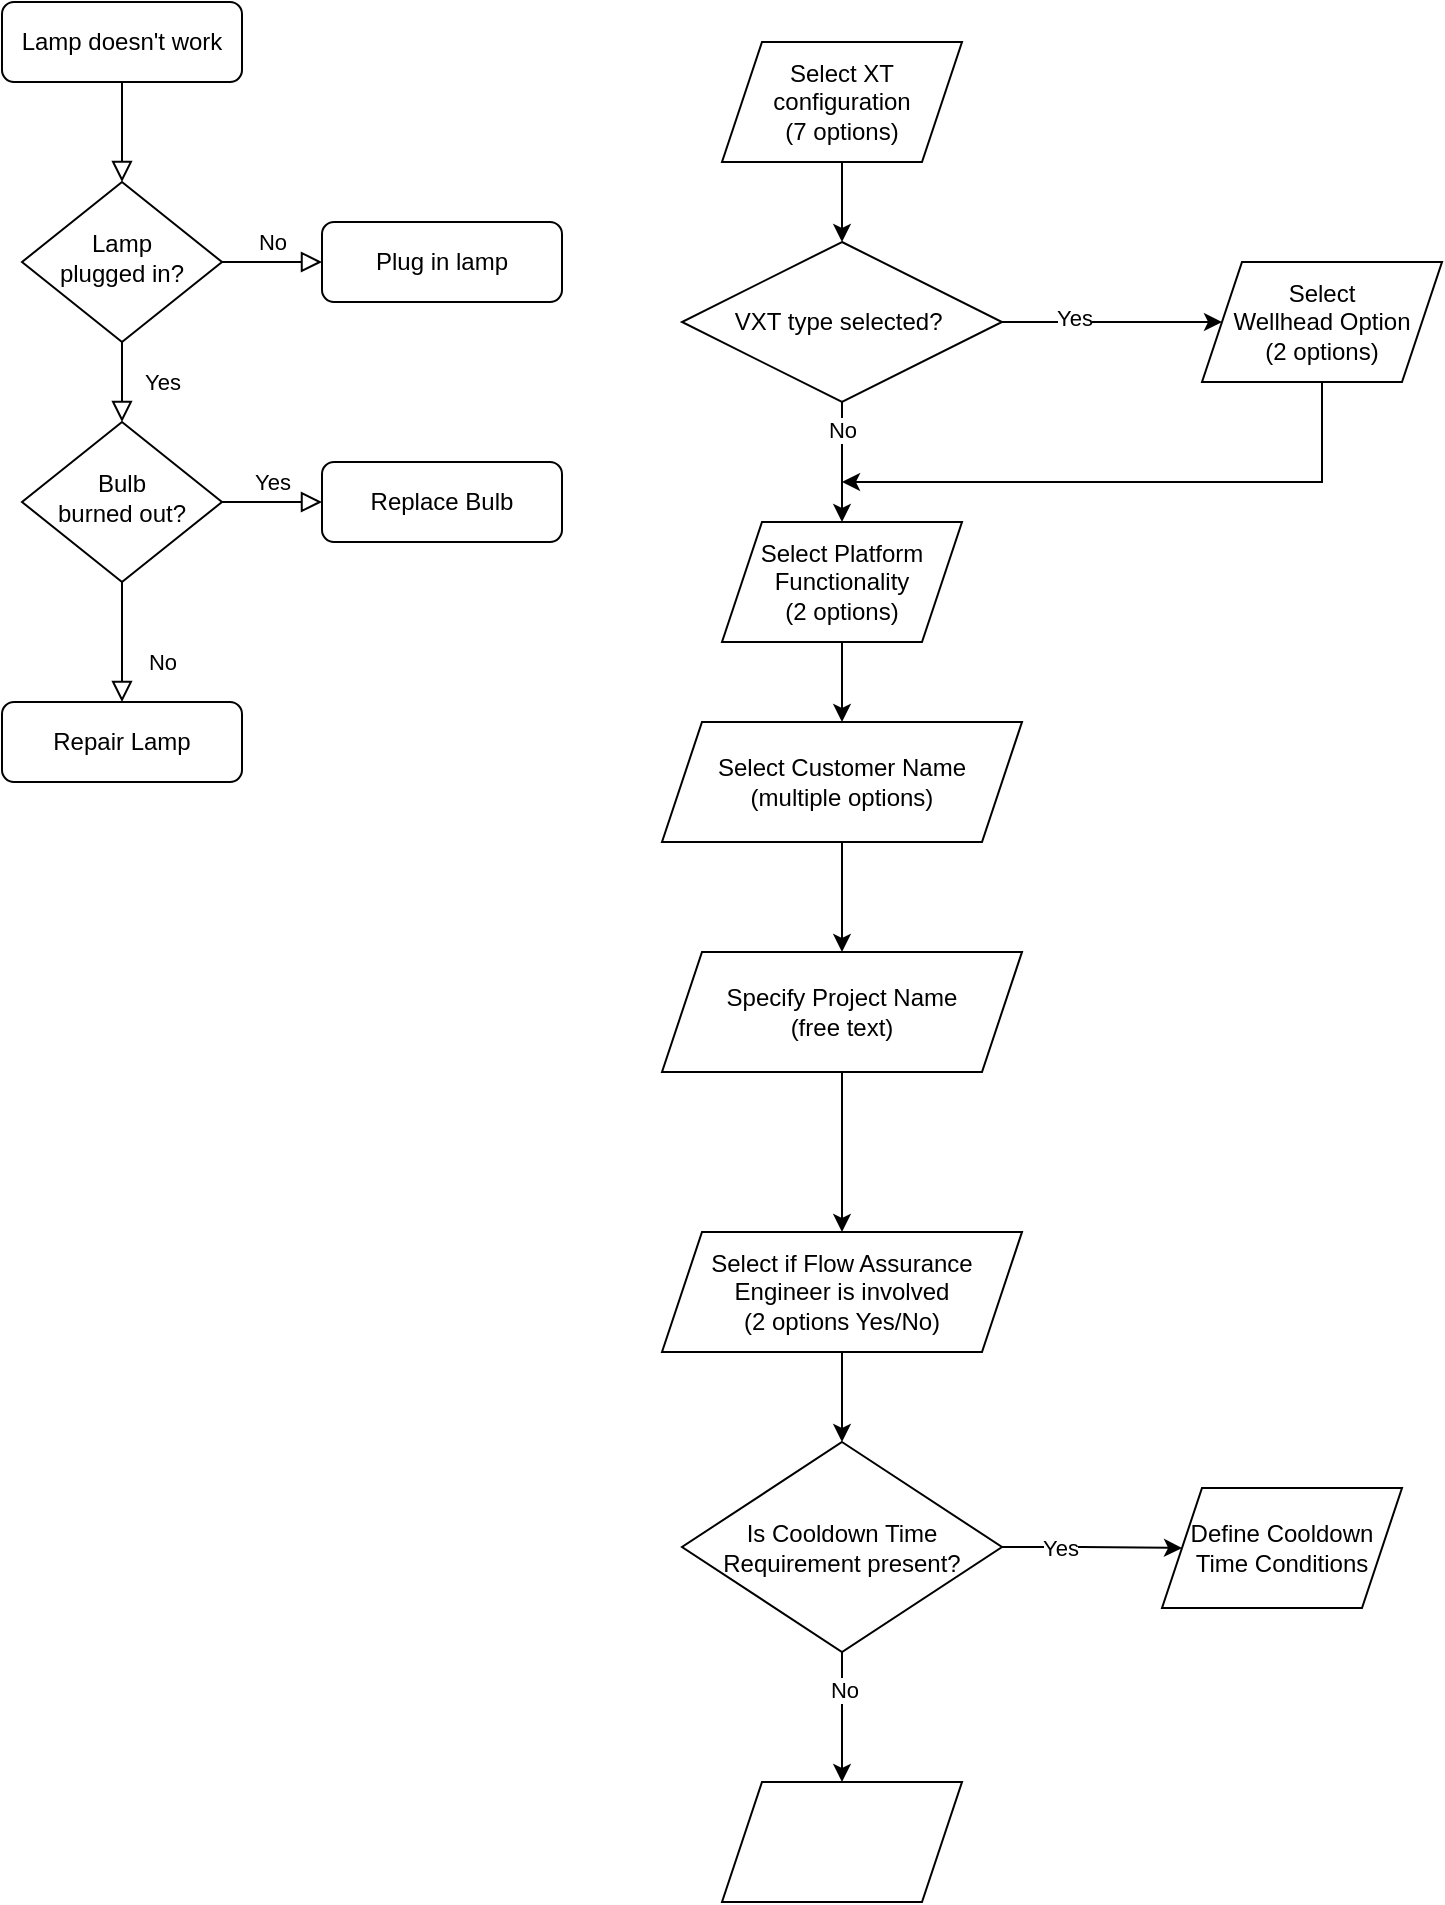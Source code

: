 <mxfile version="22.1.2" type="github">
  <diagram id="C5RBs43oDa-KdzZeNtuy" name="Page-1">
    <mxGraphModel dx="1038" dy="603" grid="1" gridSize="10" guides="1" tooltips="1" connect="1" arrows="1" fold="1" page="1" pageScale="1" pageWidth="827" pageHeight="1169" math="0" shadow="0">
      <root>
        <mxCell id="WIyWlLk6GJQsqaUBKTNV-0" />
        <mxCell id="WIyWlLk6GJQsqaUBKTNV-1" parent="WIyWlLk6GJQsqaUBKTNV-0" />
        <mxCell id="WIyWlLk6GJQsqaUBKTNV-2" value="" style="rounded=0;html=1;jettySize=auto;orthogonalLoop=1;fontSize=11;endArrow=block;endFill=0;endSize=8;strokeWidth=1;shadow=0;labelBackgroundColor=none;edgeStyle=orthogonalEdgeStyle;" parent="WIyWlLk6GJQsqaUBKTNV-1" source="WIyWlLk6GJQsqaUBKTNV-3" target="WIyWlLk6GJQsqaUBKTNV-6" edge="1">
          <mxGeometry relative="1" as="geometry" />
        </mxCell>
        <mxCell id="WIyWlLk6GJQsqaUBKTNV-3" value="Lamp doesn&#39;t work" style="rounded=1;whiteSpace=wrap;html=1;fontSize=12;glass=0;strokeWidth=1;shadow=0;" parent="WIyWlLk6GJQsqaUBKTNV-1" vertex="1">
          <mxGeometry x="160" y="80" width="120" height="40" as="geometry" />
        </mxCell>
        <mxCell id="WIyWlLk6GJQsqaUBKTNV-4" value="Yes" style="rounded=0;html=1;jettySize=auto;orthogonalLoop=1;fontSize=11;endArrow=block;endFill=0;endSize=8;strokeWidth=1;shadow=0;labelBackgroundColor=none;edgeStyle=orthogonalEdgeStyle;" parent="WIyWlLk6GJQsqaUBKTNV-1" source="WIyWlLk6GJQsqaUBKTNV-6" target="WIyWlLk6GJQsqaUBKTNV-10" edge="1">
          <mxGeometry y="20" relative="1" as="geometry">
            <mxPoint as="offset" />
          </mxGeometry>
        </mxCell>
        <mxCell id="WIyWlLk6GJQsqaUBKTNV-5" value="No" style="edgeStyle=orthogonalEdgeStyle;rounded=0;html=1;jettySize=auto;orthogonalLoop=1;fontSize=11;endArrow=block;endFill=0;endSize=8;strokeWidth=1;shadow=0;labelBackgroundColor=none;" parent="WIyWlLk6GJQsqaUBKTNV-1" source="WIyWlLk6GJQsqaUBKTNV-6" target="WIyWlLk6GJQsqaUBKTNV-7" edge="1">
          <mxGeometry y="10" relative="1" as="geometry">
            <mxPoint as="offset" />
          </mxGeometry>
        </mxCell>
        <mxCell id="WIyWlLk6GJQsqaUBKTNV-6" value="Lamp&lt;br&gt;plugged in?" style="rhombus;whiteSpace=wrap;html=1;shadow=0;fontFamily=Helvetica;fontSize=12;align=center;strokeWidth=1;spacing=6;spacingTop=-4;" parent="WIyWlLk6GJQsqaUBKTNV-1" vertex="1">
          <mxGeometry x="170" y="170" width="100" height="80" as="geometry" />
        </mxCell>
        <mxCell id="WIyWlLk6GJQsqaUBKTNV-7" value="Plug in lamp" style="rounded=1;whiteSpace=wrap;html=1;fontSize=12;glass=0;strokeWidth=1;shadow=0;" parent="WIyWlLk6GJQsqaUBKTNV-1" vertex="1">
          <mxGeometry x="320" y="190" width="120" height="40" as="geometry" />
        </mxCell>
        <mxCell id="WIyWlLk6GJQsqaUBKTNV-8" value="No" style="rounded=0;html=1;jettySize=auto;orthogonalLoop=1;fontSize=11;endArrow=block;endFill=0;endSize=8;strokeWidth=1;shadow=0;labelBackgroundColor=none;edgeStyle=orthogonalEdgeStyle;" parent="WIyWlLk6GJQsqaUBKTNV-1" source="WIyWlLk6GJQsqaUBKTNV-10" target="WIyWlLk6GJQsqaUBKTNV-11" edge="1">
          <mxGeometry x="0.333" y="20" relative="1" as="geometry">
            <mxPoint as="offset" />
          </mxGeometry>
        </mxCell>
        <mxCell id="WIyWlLk6GJQsqaUBKTNV-9" value="Yes" style="edgeStyle=orthogonalEdgeStyle;rounded=0;html=1;jettySize=auto;orthogonalLoop=1;fontSize=11;endArrow=block;endFill=0;endSize=8;strokeWidth=1;shadow=0;labelBackgroundColor=none;" parent="WIyWlLk6GJQsqaUBKTNV-1" source="WIyWlLk6GJQsqaUBKTNV-10" target="WIyWlLk6GJQsqaUBKTNV-12" edge="1">
          <mxGeometry y="10" relative="1" as="geometry">
            <mxPoint as="offset" />
          </mxGeometry>
        </mxCell>
        <mxCell id="WIyWlLk6GJQsqaUBKTNV-10" value="Bulb&lt;br&gt;burned out?" style="rhombus;whiteSpace=wrap;html=1;shadow=0;fontFamily=Helvetica;fontSize=12;align=center;strokeWidth=1;spacing=6;spacingTop=-4;" parent="WIyWlLk6GJQsqaUBKTNV-1" vertex="1">
          <mxGeometry x="170" y="290" width="100" height="80" as="geometry" />
        </mxCell>
        <mxCell id="WIyWlLk6GJQsqaUBKTNV-11" value="Repair Lamp" style="rounded=1;whiteSpace=wrap;html=1;fontSize=12;glass=0;strokeWidth=1;shadow=0;" parent="WIyWlLk6GJQsqaUBKTNV-1" vertex="1">
          <mxGeometry x="160" y="430" width="120" height="40" as="geometry" />
        </mxCell>
        <mxCell id="WIyWlLk6GJQsqaUBKTNV-12" value="Replace Bulb" style="rounded=1;whiteSpace=wrap;html=1;fontSize=12;glass=0;strokeWidth=1;shadow=0;" parent="WIyWlLk6GJQsqaUBKTNV-1" vertex="1">
          <mxGeometry x="320" y="310" width="120" height="40" as="geometry" />
        </mxCell>
        <mxCell id="nL7egWIAGky8Ws3KJtJu-5" value="" style="edgeStyle=orthogonalEdgeStyle;rounded=0;orthogonalLoop=1;jettySize=auto;html=1;" edge="1" parent="WIyWlLk6GJQsqaUBKTNV-1" source="nL7egWIAGky8Ws3KJtJu-0" target="nL7egWIAGky8Ws3KJtJu-4">
          <mxGeometry relative="1" as="geometry" />
        </mxCell>
        <mxCell id="nL7egWIAGky8Ws3KJtJu-0" value="Select XT configuration&lt;br&gt;(7 options)" style="shape=parallelogram;perimeter=parallelogramPerimeter;whiteSpace=wrap;html=1;fixedSize=1;" vertex="1" parent="WIyWlLk6GJQsqaUBKTNV-1">
          <mxGeometry x="520" y="100" width="120" height="60" as="geometry" />
        </mxCell>
        <mxCell id="nL7egWIAGky8Ws3KJtJu-13" value="" style="edgeStyle=orthogonalEdgeStyle;rounded=0;orthogonalLoop=1;jettySize=auto;html=1;" edge="1" parent="WIyWlLk6GJQsqaUBKTNV-1" source="nL7egWIAGky8Ws3KJtJu-1" target="nL7egWIAGky8Ws3KJtJu-12">
          <mxGeometry relative="1" as="geometry" />
        </mxCell>
        <mxCell id="nL7egWIAGky8Ws3KJtJu-1" value="Select Platform Functionality &lt;br&gt;(2 options)" style="shape=parallelogram;perimeter=parallelogramPerimeter;whiteSpace=wrap;html=1;fixedSize=1;" vertex="1" parent="WIyWlLk6GJQsqaUBKTNV-1">
          <mxGeometry x="520" y="340" width="120" height="60" as="geometry" />
        </mxCell>
        <mxCell id="nL7egWIAGky8Ws3KJtJu-7" value="" style="edgeStyle=orthogonalEdgeStyle;rounded=0;orthogonalLoop=1;jettySize=auto;html=1;" edge="1" parent="WIyWlLk6GJQsqaUBKTNV-1" source="nL7egWIAGky8Ws3KJtJu-4" target="nL7egWIAGky8Ws3KJtJu-6">
          <mxGeometry relative="1" as="geometry" />
        </mxCell>
        <mxCell id="nL7egWIAGky8Ws3KJtJu-10" value="Yes" style="edgeLabel;html=1;align=center;verticalAlign=middle;resizable=0;points=[];" vertex="1" connectable="0" parent="nL7egWIAGky8Ws3KJtJu-7">
          <mxGeometry x="-0.345" y="2" relative="1" as="geometry">
            <mxPoint as="offset" />
          </mxGeometry>
        </mxCell>
        <mxCell id="nL7egWIAGky8Ws3KJtJu-8" style="edgeStyle=orthogonalEdgeStyle;rounded=0;orthogonalLoop=1;jettySize=auto;html=1;entryX=0.5;entryY=0;entryDx=0;entryDy=0;" edge="1" parent="WIyWlLk6GJQsqaUBKTNV-1" source="nL7egWIAGky8Ws3KJtJu-4" target="nL7egWIAGky8Ws3KJtJu-1">
          <mxGeometry relative="1" as="geometry" />
        </mxCell>
        <mxCell id="nL7egWIAGky8Ws3KJtJu-11" value="No" style="edgeLabel;html=1;align=center;verticalAlign=middle;resizable=0;points=[];" vertex="1" connectable="0" parent="nL7egWIAGky8Ws3KJtJu-8">
          <mxGeometry x="-0.552" relative="1" as="geometry">
            <mxPoint as="offset" />
          </mxGeometry>
        </mxCell>
        <mxCell id="nL7egWIAGky8Ws3KJtJu-4" value="VXT type selected?&amp;nbsp;" style="rhombus;whiteSpace=wrap;html=1;" vertex="1" parent="WIyWlLk6GJQsqaUBKTNV-1">
          <mxGeometry x="500" y="200" width="160" height="80" as="geometry" />
        </mxCell>
        <mxCell id="nL7egWIAGky8Ws3KJtJu-9" style="edgeStyle=orthogonalEdgeStyle;rounded=0;orthogonalLoop=1;jettySize=auto;html=1;" edge="1" parent="WIyWlLk6GJQsqaUBKTNV-1" source="nL7egWIAGky8Ws3KJtJu-6">
          <mxGeometry relative="1" as="geometry">
            <mxPoint x="580" y="320" as="targetPoint" />
            <Array as="points">
              <mxPoint x="820" y="320" />
              <mxPoint x="580" y="320" />
            </Array>
          </mxGeometry>
        </mxCell>
        <mxCell id="nL7egWIAGky8Ws3KJtJu-6" value="Select &lt;br&gt;Wellhead Option&lt;br&gt;(2 options)" style="shape=parallelogram;perimeter=parallelogramPerimeter;whiteSpace=wrap;html=1;fixedSize=1;" vertex="1" parent="WIyWlLk6GJQsqaUBKTNV-1">
          <mxGeometry x="760" y="210" width="120" height="60" as="geometry" />
        </mxCell>
        <mxCell id="nL7egWIAGky8Ws3KJtJu-15" value="" style="edgeStyle=orthogonalEdgeStyle;rounded=0;orthogonalLoop=1;jettySize=auto;html=1;" edge="1" parent="WIyWlLk6GJQsqaUBKTNV-1" source="nL7egWIAGky8Ws3KJtJu-12" target="nL7egWIAGky8Ws3KJtJu-14">
          <mxGeometry relative="1" as="geometry" />
        </mxCell>
        <mxCell id="nL7egWIAGky8Ws3KJtJu-12" value="Select Customer Name&lt;br&gt;(multiple options)" style="shape=parallelogram;perimeter=parallelogramPerimeter;whiteSpace=wrap;html=1;fixedSize=1;" vertex="1" parent="WIyWlLk6GJQsqaUBKTNV-1">
          <mxGeometry x="490" y="440" width="180" height="60" as="geometry" />
        </mxCell>
        <mxCell id="nL7egWIAGky8Ws3KJtJu-17" value="" style="edgeStyle=orthogonalEdgeStyle;rounded=0;orthogonalLoop=1;jettySize=auto;html=1;" edge="1" parent="WIyWlLk6GJQsqaUBKTNV-1" source="nL7egWIAGky8Ws3KJtJu-14" target="nL7egWIAGky8Ws3KJtJu-16">
          <mxGeometry relative="1" as="geometry" />
        </mxCell>
        <mxCell id="nL7egWIAGky8Ws3KJtJu-14" value="Specify Project Name &lt;br&gt;(free text)" style="shape=parallelogram;perimeter=parallelogramPerimeter;whiteSpace=wrap;html=1;fixedSize=1;" vertex="1" parent="WIyWlLk6GJQsqaUBKTNV-1">
          <mxGeometry x="490" y="555" width="180" height="60" as="geometry" />
        </mxCell>
        <mxCell id="nL7egWIAGky8Ws3KJtJu-19" value="" style="edgeStyle=orthogonalEdgeStyle;rounded=0;orthogonalLoop=1;jettySize=auto;html=1;" edge="1" parent="WIyWlLk6GJQsqaUBKTNV-1" source="nL7egWIAGky8Ws3KJtJu-16" target="nL7egWIAGky8Ws3KJtJu-18">
          <mxGeometry relative="1" as="geometry" />
        </mxCell>
        <mxCell id="nL7egWIAGky8Ws3KJtJu-16" value="Select if Flow Assurance Engineer is involved&lt;br&gt;(2 options Yes/No)" style="shape=parallelogram;perimeter=parallelogramPerimeter;whiteSpace=wrap;html=1;fixedSize=1;" vertex="1" parent="WIyWlLk6GJQsqaUBKTNV-1">
          <mxGeometry x="490" y="695" width="180" height="60" as="geometry" />
        </mxCell>
        <mxCell id="nL7egWIAGky8Ws3KJtJu-21" style="edgeStyle=orthogonalEdgeStyle;rounded=0;orthogonalLoop=1;jettySize=auto;html=1;entryX=0.5;entryY=0;entryDx=0;entryDy=0;" edge="1" parent="WIyWlLk6GJQsqaUBKTNV-1" source="nL7egWIAGky8Ws3KJtJu-18" target="nL7egWIAGky8Ws3KJtJu-20">
          <mxGeometry relative="1" as="geometry" />
        </mxCell>
        <mxCell id="nL7egWIAGky8Ws3KJtJu-27" value="No" style="edgeLabel;html=1;align=center;verticalAlign=middle;resizable=0;points=[];" vertex="1" connectable="0" parent="nL7egWIAGky8Ws3KJtJu-21">
          <mxGeometry x="-0.429" y="1" relative="1" as="geometry">
            <mxPoint as="offset" />
          </mxGeometry>
        </mxCell>
        <mxCell id="nL7egWIAGky8Ws3KJtJu-23" style="edgeStyle=orthogonalEdgeStyle;rounded=0;orthogonalLoop=1;jettySize=auto;html=1;entryX=0;entryY=0.5;entryDx=0;entryDy=0;" edge="1" parent="WIyWlLk6GJQsqaUBKTNV-1" source="nL7egWIAGky8Ws3KJtJu-18" target="nL7egWIAGky8Ws3KJtJu-22">
          <mxGeometry relative="1" as="geometry" />
        </mxCell>
        <mxCell id="nL7egWIAGky8Ws3KJtJu-24" value="Yes" style="edgeLabel;html=1;align=center;verticalAlign=middle;resizable=0;points=[];" vertex="1" connectable="0" parent="nL7egWIAGky8Ws3KJtJu-23">
          <mxGeometry x="-0.37" relative="1" as="geometry">
            <mxPoint as="offset" />
          </mxGeometry>
        </mxCell>
        <mxCell id="nL7egWIAGky8Ws3KJtJu-18" value="Is Cooldown Time Requirement present?" style="rhombus;whiteSpace=wrap;html=1;" vertex="1" parent="WIyWlLk6GJQsqaUBKTNV-1">
          <mxGeometry x="500" y="800" width="160" height="105" as="geometry" />
        </mxCell>
        <mxCell id="nL7egWIAGky8Ws3KJtJu-20" value="" style="shape=parallelogram;perimeter=parallelogramPerimeter;whiteSpace=wrap;html=1;fixedSize=1;" vertex="1" parent="WIyWlLk6GJQsqaUBKTNV-1">
          <mxGeometry x="520" y="970" width="120" height="60" as="geometry" />
        </mxCell>
        <mxCell id="nL7egWIAGky8Ws3KJtJu-22" value="Define Cooldown Time Conditions" style="shape=parallelogram;perimeter=parallelogramPerimeter;whiteSpace=wrap;html=1;fixedSize=1;" vertex="1" parent="WIyWlLk6GJQsqaUBKTNV-1">
          <mxGeometry x="740" y="823" width="120" height="60" as="geometry" />
        </mxCell>
      </root>
    </mxGraphModel>
  </diagram>
</mxfile>
